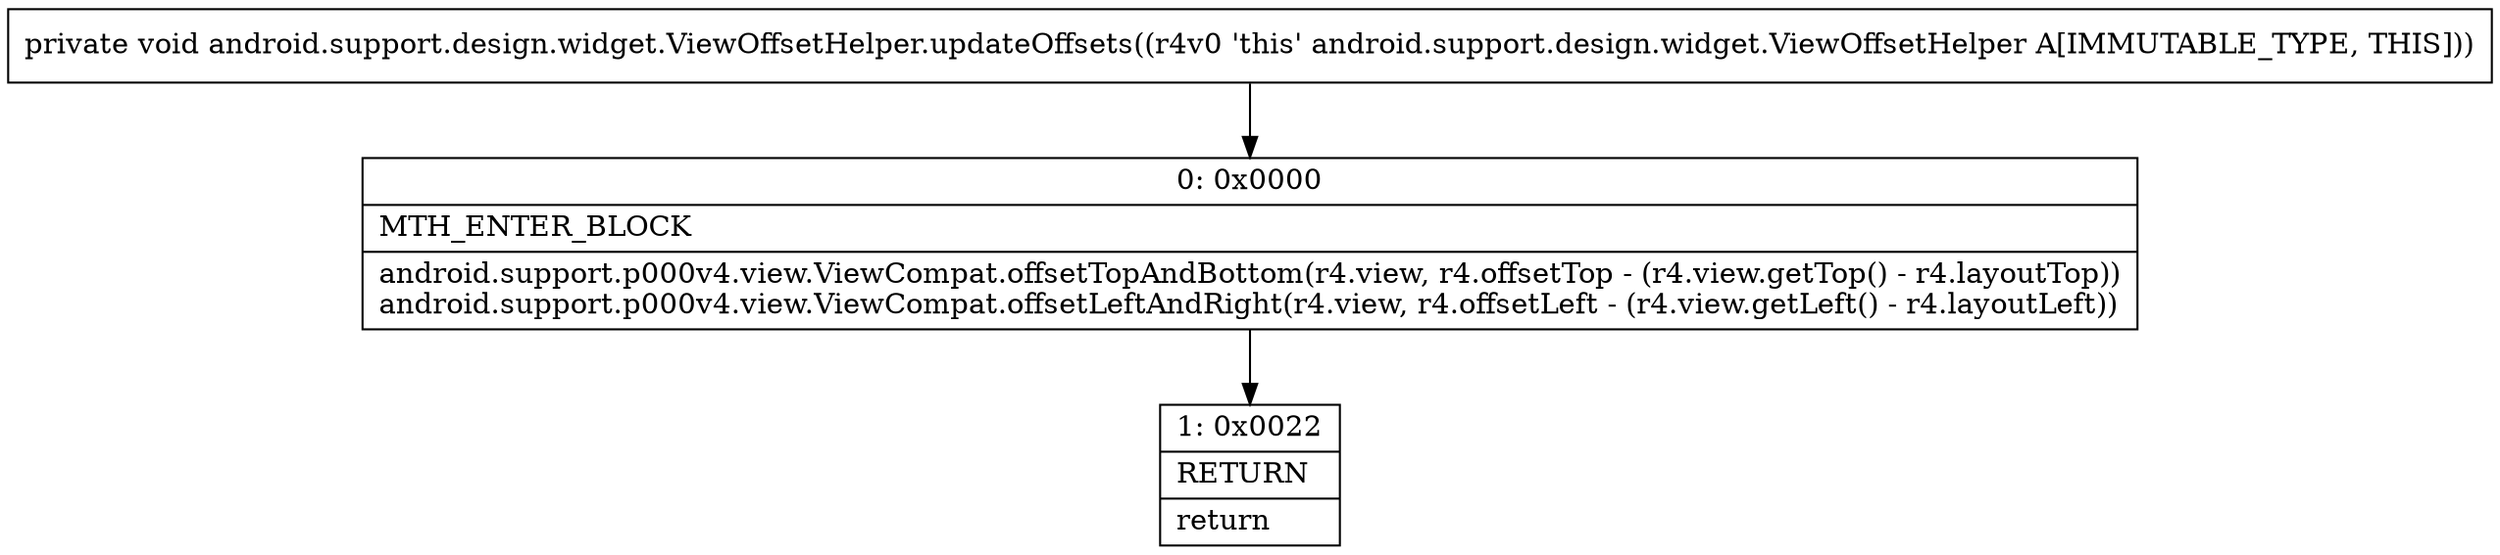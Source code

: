 digraph "CFG forandroid.support.design.widget.ViewOffsetHelper.updateOffsets()V" {
Node_0 [shape=record,label="{0\:\ 0x0000|MTH_ENTER_BLOCK\l|android.support.p000v4.view.ViewCompat.offsetTopAndBottom(r4.view, r4.offsetTop \- (r4.view.getTop() \- r4.layoutTop))\landroid.support.p000v4.view.ViewCompat.offsetLeftAndRight(r4.view, r4.offsetLeft \- (r4.view.getLeft() \- r4.layoutLeft))\l}"];
Node_1 [shape=record,label="{1\:\ 0x0022|RETURN\l|return\l}"];
MethodNode[shape=record,label="{private void android.support.design.widget.ViewOffsetHelper.updateOffsets((r4v0 'this' android.support.design.widget.ViewOffsetHelper A[IMMUTABLE_TYPE, THIS])) }"];
MethodNode -> Node_0;
Node_0 -> Node_1;
}


